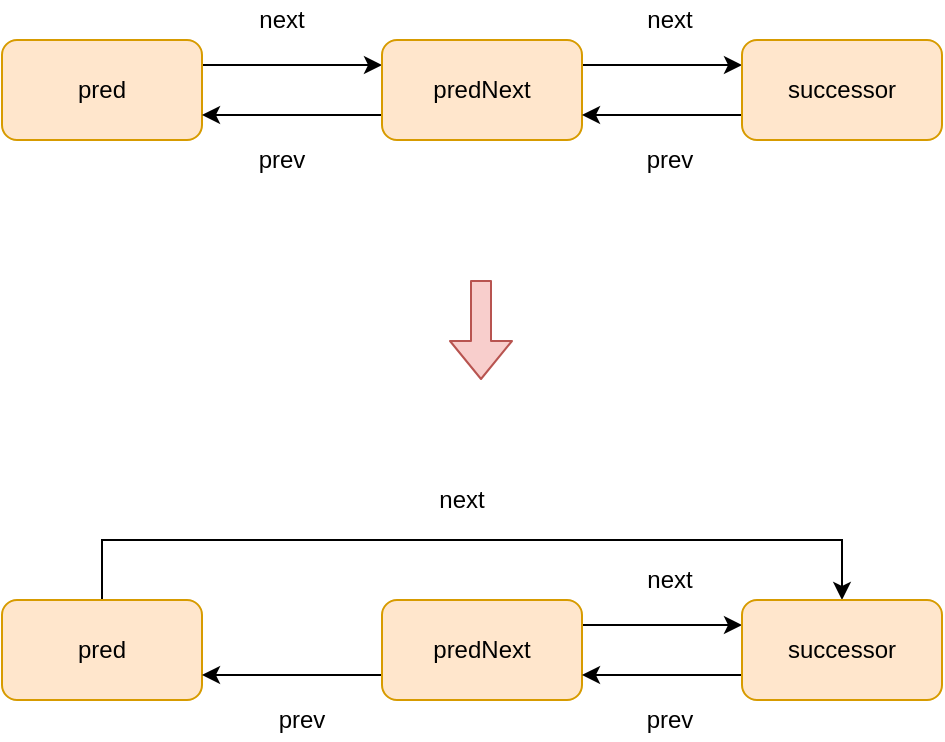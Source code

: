 <mxfile version="14.4.4" type="github">
  <diagram id="0cLq2qANeZyDcPkR5vTk" name="Page-1">
    <mxGraphModel dx="946" dy="536" grid="1" gridSize="10" guides="1" tooltips="1" connect="1" arrows="1" fold="1" page="1" pageScale="1" pageWidth="827" pageHeight="1169" math="0" shadow="0">
      <root>
        <mxCell id="0" />
        <mxCell id="1" parent="0" />
        <mxCell id="myrcjjOZ3fUWklZhuV1p-1" style="edgeStyle=orthogonalEdgeStyle;rounded=0;orthogonalLoop=1;jettySize=auto;html=1;exitX=1;exitY=0.25;exitDx=0;exitDy=0;entryX=0;entryY=0.25;entryDx=0;entryDy=0;" edge="1" parent="1" source="myrcjjOZ3fUWklZhuV1p-2" target="myrcjjOZ3fUWklZhuV1p-4">
          <mxGeometry relative="1" as="geometry" />
        </mxCell>
        <mxCell id="myrcjjOZ3fUWklZhuV1p-2" value="pred" style="rounded=1;whiteSpace=wrap;html=1;fillColor=#ffe6cc;strokeColor=#d79b00;" vertex="1" parent="1">
          <mxGeometry x="100" y="170" width="100" height="50" as="geometry" />
        </mxCell>
        <mxCell id="myrcjjOZ3fUWklZhuV1p-3" style="edgeStyle=orthogonalEdgeStyle;rounded=0;orthogonalLoop=1;jettySize=auto;html=1;exitX=0;exitY=0.75;exitDx=0;exitDy=0;entryX=1;entryY=0.75;entryDx=0;entryDy=0;" edge="1" parent="1" source="myrcjjOZ3fUWklZhuV1p-4" target="myrcjjOZ3fUWklZhuV1p-2">
          <mxGeometry relative="1" as="geometry" />
        </mxCell>
        <mxCell id="myrcjjOZ3fUWklZhuV1p-18" style="edgeStyle=orthogonalEdgeStyle;rounded=0;orthogonalLoop=1;jettySize=auto;html=1;exitX=1;exitY=0.25;exitDx=0;exitDy=0;entryX=0;entryY=0.25;entryDx=0;entryDy=0;" edge="1" parent="1" source="myrcjjOZ3fUWklZhuV1p-4" target="myrcjjOZ3fUWklZhuV1p-17">
          <mxGeometry relative="1" as="geometry" />
        </mxCell>
        <mxCell id="myrcjjOZ3fUWklZhuV1p-4" value="predNext" style="rounded=1;whiteSpace=wrap;html=1;fillColor=#ffe6cc;strokeColor=#d79b00;" vertex="1" parent="1">
          <mxGeometry x="290" y="170" width="100" height="50" as="geometry" />
        </mxCell>
        <mxCell id="myrcjjOZ3fUWklZhuV1p-5" value="next" style="text;html=1;strokeColor=none;fillColor=none;align=center;verticalAlign=middle;whiteSpace=wrap;rounded=0;" vertex="1" parent="1">
          <mxGeometry x="220" y="150" width="40" height="20" as="geometry" />
        </mxCell>
        <mxCell id="myrcjjOZ3fUWklZhuV1p-6" value="prev" style="text;html=1;strokeColor=none;fillColor=none;align=center;verticalAlign=middle;whiteSpace=wrap;rounded=0;" vertex="1" parent="1">
          <mxGeometry x="220" y="220" width="40" height="20" as="geometry" />
        </mxCell>
        <mxCell id="myrcjjOZ3fUWklZhuV1p-27" style="edgeStyle=orthogonalEdgeStyle;rounded=0;orthogonalLoop=1;jettySize=auto;html=1;exitX=0.5;exitY=0;exitDx=0;exitDy=0;entryX=0.5;entryY=0;entryDx=0;entryDy=0;" edge="1" parent="1" source="myrcjjOZ3fUWklZhuV1p-9" target="myrcjjOZ3fUWklZhuV1p-22">
          <mxGeometry relative="1" as="geometry">
            <Array as="points">
              <mxPoint x="150" y="420" />
              <mxPoint x="520" y="420" />
            </Array>
          </mxGeometry>
        </mxCell>
        <mxCell id="myrcjjOZ3fUWklZhuV1p-9" value="pred" style="rounded=1;whiteSpace=wrap;html=1;fillColor=#ffe6cc;strokeColor=#d79b00;" vertex="1" parent="1">
          <mxGeometry x="100" y="450" width="100" height="50" as="geometry" />
        </mxCell>
        <mxCell id="myrcjjOZ3fUWklZhuV1p-10" style="edgeStyle=orthogonalEdgeStyle;rounded=0;orthogonalLoop=1;jettySize=auto;html=1;exitX=0;exitY=0.75;exitDx=0;exitDy=0;entryX=1;entryY=0.75;entryDx=0;entryDy=0;" edge="1" parent="1" source="myrcjjOZ3fUWklZhuV1p-11" target="myrcjjOZ3fUWklZhuV1p-9">
          <mxGeometry relative="1" as="geometry" />
        </mxCell>
        <mxCell id="myrcjjOZ3fUWklZhuV1p-29" style="edgeStyle=orthogonalEdgeStyle;rounded=0;orthogonalLoop=1;jettySize=auto;html=1;exitX=1;exitY=0.25;exitDx=0;exitDy=0;entryX=0;entryY=0.25;entryDx=0;entryDy=0;" edge="1" parent="1" source="myrcjjOZ3fUWklZhuV1p-11" target="myrcjjOZ3fUWklZhuV1p-22">
          <mxGeometry relative="1" as="geometry" />
        </mxCell>
        <mxCell id="myrcjjOZ3fUWklZhuV1p-11" value="predNext" style="rounded=1;whiteSpace=wrap;html=1;fillColor=#ffe6cc;strokeColor=#d79b00;" vertex="1" parent="1">
          <mxGeometry x="290" y="450" width="100" height="50" as="geometry" />
        </mxCell>
        <mxCell id="myrcjjOZ3fUWklZhuV1p-13" value="prev" style="text;html=1;strokeColor=none;fillColor=none;align=center;verticalAlign=middle;whiteSpace=wrap;rounded=0;" vertex="1" parent="1">
          <mxGeometry x="230" y="500" width="40" height="20" as="geometry" />
        </mxCell>
        <mxCell id="myrcjjOZ3fUWklZhuV1p-16" value="" style="shape=flexArrow;endArrow=classic;html=1;fillColor=#f8cecc;strokeColor=#b85450;" edge="1" parent="1">
          <mxGeometry width="50" height="50" relative="1" as="geometry">
            <mxPoint x="339.5" y="290" as="sourcePoint" />
            <mxPoint x="339.5" y="340" as="targetPoint" />
          </mxGeometry>
        </mxCell>
        <mxCell id="myrcjjOZ3fUWklZhuV1p-19" style="edgeStyle=orthogonalEdgeStyle;rounded=0;orthogonalLoop=1;jettySize=auto;html=1;exitX=0;exitY=0.75;exitDx=0;exitDy=0;entryX=1;entryY=0.75;entryDx=0;entryDy=0;" edge="1" parent="1" source="myrcjjOZ3fUWklZhuV1p-17" target="myrcjjOZ3fUWklZhuV1p-4">
          <mxGeometry relative="1" as="geometry" />
        </mxCell>
        <mxCell id="myrcjjOZ3fUWklZhuV1p-17" value="successor" style="rounded=1;whiteSpace=wrap;html=1;fillColor=#ffe6cc;strokeColor=#d79b00;" vertex="1" parent="1">
          <mxGeometry x="470" y="170" width="100" height="50" as="geometry" />
        </mxCell>
        <mxCell id="myrcjjOZ3fUWklZhuV1p-20" value="next" style="text;html=1;strokeColor=none;fillColor=none;align=center;verticalAlign=middle;whiteSpace=wrap;rounded=0;" vertex="1" parent="1">
          <mxGeometry x="414" y="150" width="40" height="20" as="geometry" />
        </mxCell>
        <mxCell id="myrcjjOZ3fUWklZhuV1p-21" value="prev" style="text;html=1;strokeColor=none;fillColor=none;align=center;verticalAlign=middle;whiteSpace=wrap;rounded=0;" vertex="1" parent="1">
          <mxGeometry x="414" y="220" width="40" height="20" as="geometry" />
        </mxCell>
        <mxCell id="myrcjjOZ3fUWklZhuV1p-23" style="edgeStyle=orthogonalEdgeStyle;rounded=0;orthogonalLoop=1;jettySize=auto;html=1;exitX=0;exitY=0.75;exitDx=0;exitDy=0;entryX=1;entryY=0.75;entryDx=0;entryDy=0;" edge="1" parent="1" source="myrcjjOZ3fUWklZhuV1p-22" target="myrcjjOZ3fUWklZhuV1p-11">
          <mxGeometry relative="1" as="geometry" />
        </mxCell>
        <mxCell id="myrcjjOZ3fUWklZhuV1p-22" value="successor" style="rounded=1;whiteSpace=wrap;html=1;fillColor=#ffe6cc;strokeColor=#d79b00;" vertex="1" parent="1">
          <mxGeometry x="470" y="450" width="100" height="50" as="geometry" />
        </mxCell>
        <mxCell id="myrcjjOZ3fUWklZhuV1p-24" value="prev" style="text;html=1;strokeColor=none;fillColor=none;align=center;verticalAlign=middle;whiteSpace=wrap;rounded=0;" vertex="1" parent="1">
          <mxGeometry x="414" y="500" width="40" height="20" as="geometry" />
        </mxCell>
        <mxCell id="myrcjjOZ3fUWklZhuV1p-28" value="next" style="text;html=1;strokeColor=none;fillColor=none;align=center;verticalAlign=middle;whiteSpace=wrap;rounded=0;" vertex="1" parent="1">
          <mxGeometry x="310" y="390" width="40" height="20" as="geometry" />
        </mxCell>
        <mxCell id="myrcjjOZ3fUWklZhuV1p-30" value="next" style="text;html=1;strokeColor=none;fillColor=none;align=center;verticalAlign=middle;whiteSpace=wrap;rounded=0;" vertex="1" parent="1">
          <mxGeometry x="414" y="430" width="40" height="20" as="geometry" />
        </mxCell>
      </root>
    </mxGraphModel>
  </diagram>
</mxfile>

